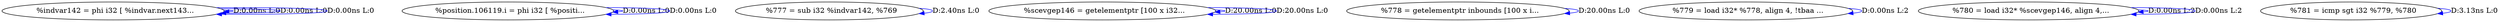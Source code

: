 digraph {
Node0x28a2360[label="  %indvar142 = phi i32 [ %indvar.next143..."];
Node0x28a2360 -> Node0x28a2360[label="D:0.00ns L:0",color=blue];
Node0x28a2360 -> Node0x28a2360[label="D:0.00ns L:0",color=blue];
Node0x28a2360 -> Node0x28a2360[label="D:0.00ns L:0",color=blue];
Node0x28a2440[label="  %position.106119.i = phi i32 [ %positi..."];
Node0x28a2440 -> Node0x28a2440[label="D:0.00ns L:0",color=blue];
Node0x28a2440 -> Node0x28a2440[label="D:0.00ns L:0",color=blue];
Node0x28a2520[label="  %777 = sub i32 %indvar142, %769"];
Node0x28a2520 -> Node0x28a2520[label="D:2.40ns L:0",color=blue];
Node0x28a2600[label="  %scevgep146 = getelementptr [100 x i32..."];
Node0x28a2600 -> Node0x28a2600[label="D:20.00ns L:0",color=blue];
Node0x28a2600 -> Node0x28a2600[label="D:20.00ns L:0",color=blue];
Node0x28a26e0[label="  %778 = getelementptr inbounds [100 x i..."];
Node0x28a26e0 -> Node0x28a26e0[label="D:20.00ns L:0",color=blue];
Node0x28a27c0[label="  %779 = load i32* %778, align 4, !tbaa ..."];
Node0x28a27c0 -> Node0x28a27c0[label="D:0.00ns L:2",color=blue];
Node0x28a28a0[label="  %780 = load i32* %scevgep146, align 4,..."];
Node0x28a28a0 -> Node0x28a28a0[label="D:0.00ns L:2",color=blue];
Node0x28a28a0 -> Node0x28a28a0[label="D:0.00ns L:2",color=blue];
Node0x28a2980[label="  %781 = icmp sgt i32 %779, %780"];
Node0x28a2980 -> Node0x28a2980[label="D:3.13ns L:0",color=blue];
}

